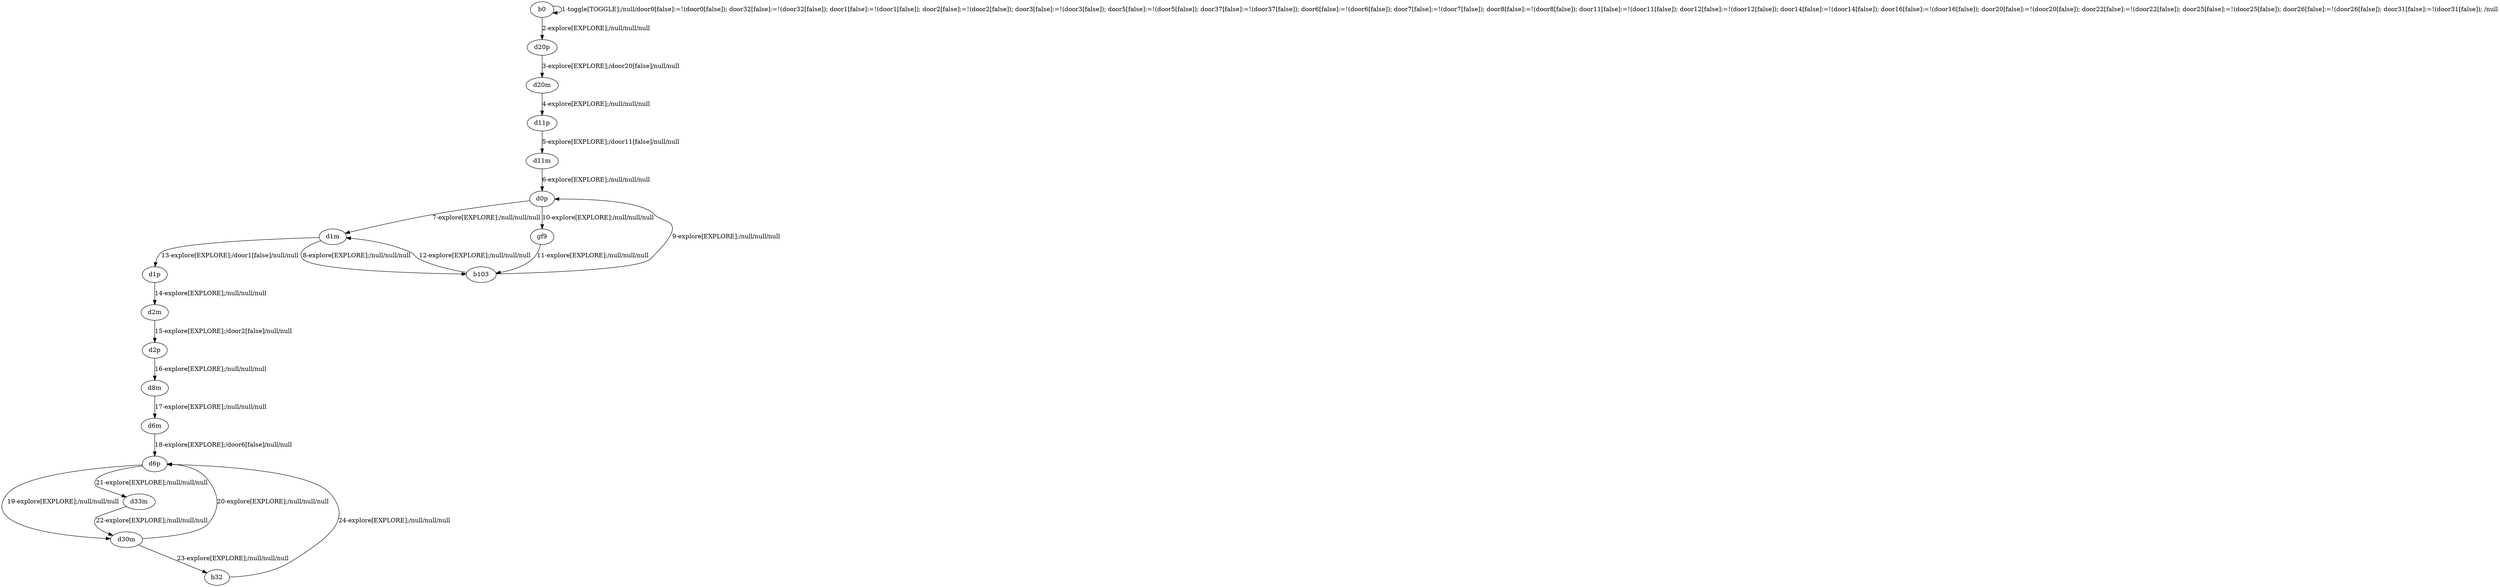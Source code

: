 # Total number of goals covered by this test: 1
# b32 --> d6p

digraph g {
"b0" -> "b0" [label = "1-toggle[TOGGLE];/null/door0[false]:=!(door0[false]); door32[false]:=!(door32[false]); door1[false]:=!(door1[false]); door2[false]:=!(door2[false]); door3[false]:=!(door3[false]); door5[false]:=!(door5[false]); door37[false]:=!(door37[false]); door6[false]:=!(door6[false]); door7[false]:=!(door7[false]); door8[false]:=!(door8[false]); door11[false]:=!(door11[false]); door12[false]:=!(door12[false]); door14[false]:=!(door14[false]); door16[false]:=!(door16[false]); door20[false]:=!(door20[false]); door22[false]:=!(door22[false]); door25[false]:=!(door25[false]); door26[false]:=!(door26[false]); door31[false]:=!(door31[false]); /null"];
"b0" -> "d20p" [label = "2-explore[EXPLORE];/null/null/null"];
"d20p" -> "d20m" [label = "3-explore[EXPLORE];/door20[false]/null/null"];
"d20m" -> "d11p" [label = "4-explore[EXPLORE];/null/null/null"];
"d11p" -> "d11m" [label = "5-explore[EXPLORE];/door11[false]/null/null"];
"d11m" -> "d0p" [label = "6-explore[EXPLORE];/null/null/null"];
"d0p" -> "d1m" [label = "7-explore[EXPLORE];/null/null/null"];
"d1m" -> "b103" [label = "8-explore[EXPLORE];/null/null/null"];
"b103" -> "d0p" [label = "9-explore[EXPLORE];/null/null/null"];
"d0p" -> "gf9" [label = "10-explore[EXPLORE];/null/null/null"];
"gf9" -> "b103" [label = "11-explore[EXPLORE];/null/null/null"];
"b103" -> "d1m" [label = "12-explore[EXPLORE];/null/null/null"];
"d1m" -> "d1p" [label = "13-explore[EXPLORE];/door1[false]/null/null"];
"d1p" -> "d2m" [label = "14-explore[EXPLORE];/null/null/null"];
"d2m" -> "d2p" [label = "15-explore[EXPLORE];/door2[false]/null/null"];
"d2p" -> "d8m" [label = "16-explore[EXPLORE];/null/null/null"];
"d8m" -> "d6m" [label = "17-explore[EXPLORE];/null/null/null"];
"d6m" -> "d6p" [label = "18-explore[EXPLORE];/door6[false]/null/null"];
"d6p" -> "d30m" [label = "19-explore[EXPLORE];/null/null/null"];
"d30m" -> "d6p" [label = "20-explore[EXPLORE];/null/null/null"];
"d6p" -> "d33m" [label = "21-explore[EXPLORE];/null/null/null"];
"d33m" -> "d30m" [label = "22-explore[EXPLORE];/null/null/null"];
"d30m" -> "b32" [label = "23-explore[EXPLORE];/null/null/null"];
"b32" -> "d6p" [label = "24-explore[EXPLORE];/null/null/null"];
}